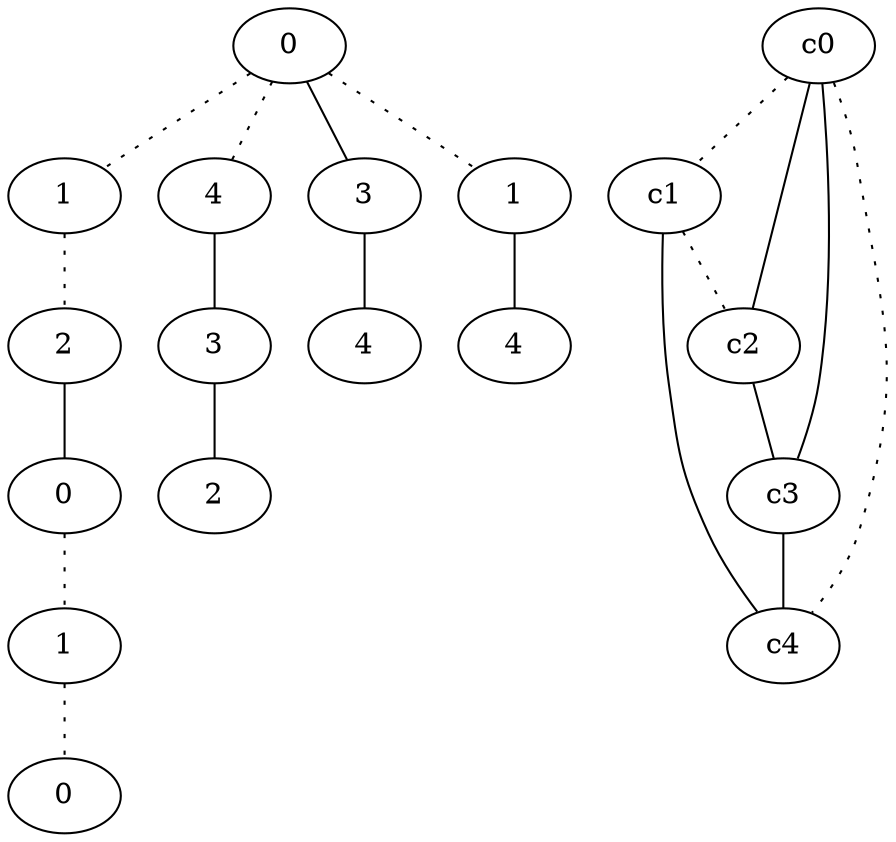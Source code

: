 graph {
a0[label=0];
a1[label=1];
a2[label=2];
a3[label=0];
a4[label=1];
a5[label=0];
a6[label=4];
a7[label=3];
a8[label=2];
a9[label=3];
a10[label=4];
a11[label=1];
a12[label=4];
a0 -- a1 [style=dotted];
a0 -- a6 [style=dotted];
a0 -- a9;
a0 -- a11 [style=dotted];
a1 -- a2 [style=dotted];
a2 -- a3;
a3 -- a4 [style=dotted];
a4 -- a5 [style=dotted];
a6 -- a7;
a7 -- a8;
a9 -- a10;
a11 -- a12;
c0 -- c1 [style=dotted];
c0 -- c2;
c0 -- c3;
c0 -- c4 [style=dotted];
c1 -- c2 [style=dotted];
c1 -- c4;
c2 -- c3;
c3 -- c4;
}
